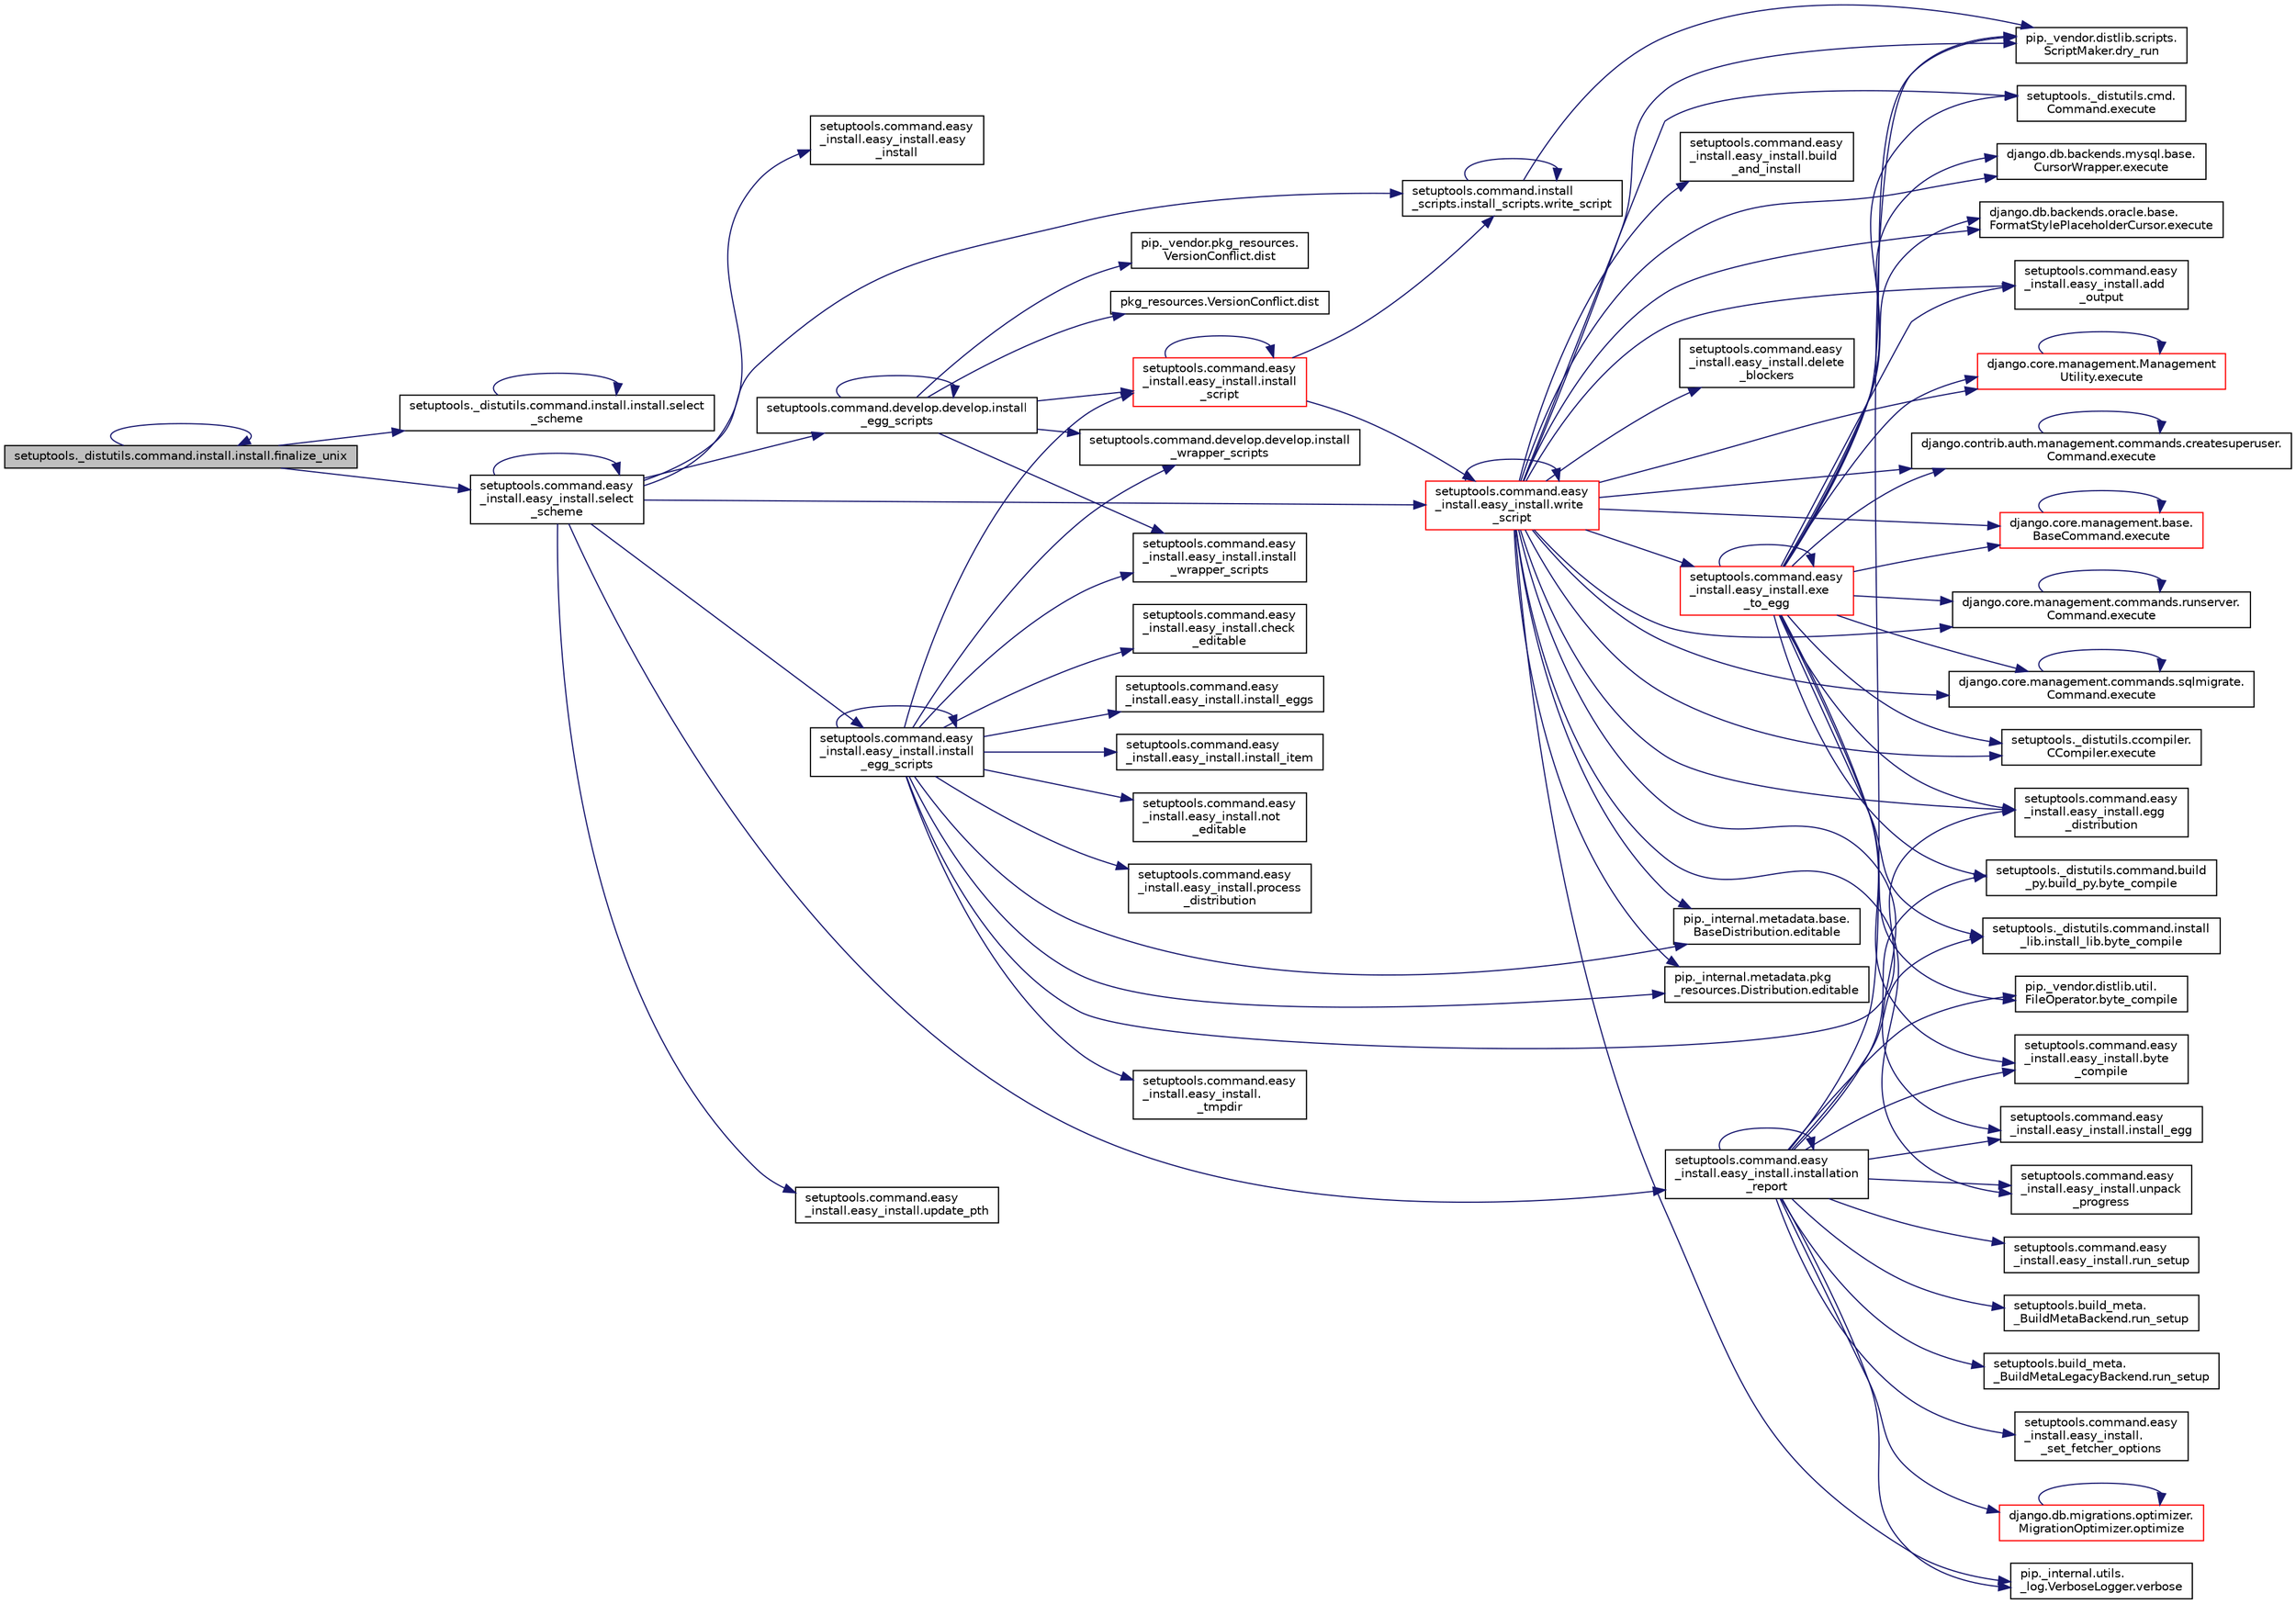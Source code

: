 digraph "setuptools._distutils.command.install.install.finalize_unix"
{
 // LATEX_PDF_SIZE
  edge [fontname="Helvetica",fontsize="10",labelfontname="Helvetica",labelfontsize="10"];
  node [fontname="Helvetica",fontsize="10",shape=record];
  rankdir="LR";
  Node1 [label="setuptools._distutils.command.install.install.finalize_unix",height=0.2,width=0.4,color="black", fillcolor="grey75", style="filled", fontcolor="black",tooltip=" "];
  Node1 -> Node1 [color="midnightblue",fontsize="10",style="solid",fontname="Helvetica"];
  Node1 -> Node2 [color="midnightblue",fontsize="10",style="solid",fontname="Helvetica"];
  Node2 [label="setuptools._distutils.command.install.install.select\l_scheme",height=0.2,width=0.4,color="black", fillcolor="white", style="filled",URL="$de/df7/classsetuptools_1_1__distutils_1_1command_1_1install_1_1install.html#aa23fd0b4b7c4a2e5ef1d720df6d363c6",tooltip=" "];
  Node2 -> Node2 [color="midnightblue",fontsize="10",style="solid",fontname="Helvetica"];
  Node1 -> Node3 [color="midnightblue",fontsize="10",style="solid",fontname="Helvetica"];
  Node3 [label="setuptools.command.easy\l_install.easy_install.select\l_scheme",height=0.2,width=0.4,color="black", fillcolor="white", style="filled",URL="$da/d83/classsetuptools_1_1command_1_1easy__install_1_1easy__install.html#a0497878cc23ab12f8e7f1ddef60c0817",tooltip=" "];
  Node3 -> Node4 [color="midnightblue",fontsize="10",style="solid",fontname="Helvetica"];
  Node4 [label="setuptools.command.easy\l_install.easy_install.easy\l_install",height=0.2,width=0.4,color="black", fillcolor="white", style="filled",URL="$da/d83/classsetuptools_1_1command_1_1easy__install_1_1easy__install.html#ac31f17115e3242d7bb4a09f30d917682",tooltip=" "];
  Node3 -> Node5 [color="midnightblue",fontsize="10",style="solid",fontname="Helvetica"];
  Node5 [label="setuptools.command.develop.develop.install\l_egg_scripts",height=0.2,width=0.4,color="black", fillcolor="white", style="filled",URL="$d0/d3d/classsetuptools_1_1command_1_1develop_1_1develop.html#abfc03a01676df9150420f8573f159604",tooltip=" "];
  Node5 -> Node6 [color="midnightblue",fontsize="10",style="solid",fontname="Helvetica"];
  Node6 [label="pip._vendor.pkg_resources.\lVersionConflict.dist",height=0.2,width=0.4,color="black", fillcolor="white", style="filled",URL="$d2/d23/classpip_1_1__vendor_1_1pkg__resources_1_1_version_conflict.html#ab3d8caac5c0236cd06cdfafaae139b5c",tooltip=" "];
  Node5 -> Node7 [color="midnightblue",fontsize="10",style="solid",fontname="Helvetica"];
  Node7 [label="pkg_resources.VersionConflict.dist",height=0.2,width=0.4,color="black", fillcolor="white", style="filled",URL="$d2/d54/classpkg__resources_1_1_version_conflict.html#aa9fbb5b0a8a3eca7fd7b68590df60925",tooltip=" "];
  Node5 -> Node5 [color="midnightblue",fontsize="10",style="solid",fontname="Helvetica"];
  Node5 -> Node8 [color="midnightblue",fontsize="10",style="solid",fontname="Helvetica"];
  Node8 [label="setuptools.command.easy\l_install.easy_install.install\l_script",height=0.2,width=0.4,color="red", fillcolor="white", style="filled",URL="$da/d83/classsetuptools_1_1command_1_1easy__install_1_1easy__install.html#af6e499b6e280b6f2a69e8a3d4d82e7a5",tooltip=" "];
  Node8 -> Node8 [color="midnightblue",fontsize="10",style="solid",fontname="Helvetica"];
  Node8 -> Node11 [color="midnightblue",fontsize="10",style="solid",fontname="Helvetica"];
  Node11 [label="setuptools.command.install\l_scripts.install_scripts.write_script",height=0.2,width=0.4,color="black", fillcolor="white", style="filled",URL="$d0/da0/classsetuptools_1_1command_1_1install__scripts_1_1install__scripts.html#ae65a1942a099c2063f4ef68d8f8293e6",tooltip=" "];
  Node11 -> Node12 [color="midnightblue",fontsize="10",style="solid",fontname="Helvetica"];
  Node12 [label="pip._vendor.distlib.scripts.\lScriptMaker.dry_run",height=0.2,width=0.4,color="black", fillcolor="white", style="filled",URL="$de/dcc/classpip_1_1__vendor_1_1distlib_1_1scripts_1_1_script_maker.html#ab788624a4b1688e66c95f02b42674a4f",tooltip=" "];
  Node11 -> Node11 [color="midnightblue",fontsize="10",style="solid",fontname="Helvetica"];
  Node8 -> Node13 [color="midnightblue",fontsize="10",style="solid",fontname="Helvetica"];
  Node13 [label="setuptools.command.easy\l_install.easy_install.write\l_script",height=0.2,width=0.4,color="red", fillcolor="white", style="filled",URL="$da/d83/classsetuptools_1_1command_1_1easy__install_1_1easy__install.html#ac39a37c389cdaef20825f497e941c018",tooltip=" "];
  Node13 -> Node14 [color="midnightblue",fontsize="10",style="solid",fontname="Helvetica"];
  Node14 [label="setuptools.command.easy\l_install.easy_install.add\l_output",height=0.2,width=0.4,color="black", fillcolor="white", style="filled",URL="$da/d83/classsetuptools_1_1command_1_1easy__install_1_1easy__install.html#aaf0949c3bcc6f3247e0c87b5dff2a070",tooltip=" "];
  Node13 -> Node15 [color="midnightblue",fontsize="10",style="solid",fontname="Helvetica"];
  Node15 [label="setuptools.command.easy\l_install.easy_install.build\l_and_install",height=0.2,width=0.4,color="black", fillcolor="white", style="filled",URL="$da/d83/classsetuptools_1_1command_1_1easy__install_1_1easy__install.html#aedb975b7cb24ab74e468302387685233",tooltip=" "];
  Node13 -> Node16 [color="midnightblue",fontsize="10",style="solid",fontname="Helvetica"];
  Node16 [label="setuptools.command.easy\l_install.easy_install.delete\l_blockers",height=0.2,width=0.4,color="black", fillcolor="white", style="filled",URL="$da/d83/classsetuptools_1_1command_1_1easy__install_1_1easy__install.html#a99cead9791787d6acab9ec01d5505310",tooltip=" "];
  Node13 -> Node12 [color="midnightblue",fontsize="10",style="solid",fontname="Helvetica"];
  Node13 -> Node17 [color="midnightblue",fontsize="10",style="solid",fontname="Helvetica"];
  Node17 [label="pip._internal.metadata.base.\lBaseDistribution.editable",height=0.2,width=0.4,color="black", fillcolor="white", style="filled",URL="$d7/d34/classpip_1_1__internal_1_1metadata_1_1base_1_1_base_distribution.html#a7acfc03ed76590ba1d091b6535b172c3",tooltip=" "];
  Node13 -> Node18 [color="midnightblue",fontsize="10",style="solid",fontname="Helvetica"];
  Node18 [label="pip._internal.metadata.pkg\l_resources.Distribution.editable",height=0.2,width=0.4,color="black", fillcolor="white", style="filled",URL="$dc/df0/classpip_1_1__internal_1_1metadata_1_1pkg__resources_1_1_distribution.html#a4ea77ebec11830e2bb2732fea7d63b97",tooltip=" "];
  Node13 -> Node19 [color="midnightblue",fontsize="10",style="solid",fontname="Helvetica"];
  Node19 [label="setuptools.command.easy\l_install.easy_install.egg\l_distribution",height=0.2,width=0.4,color="black", fillcolor="white", style="filled",URL="$da/d83/classsetuptools_1_1command_1_1easy__install_1_1easy__install.html#a5fa017fde5091939435dde025aa7cc74",tooltip=" "];
  Node13 -> Node20 [color="midnightblue",fontsize="10",style="solid",fontname="Helvetica"];
  Node20 [label="setuptools.command.easy\l_install.easy_install.exe\l_to_egg",height=0.2,width=0.4,color="red", fillcolor="white", style="filled",URL="$da/d83/classsetuptools_1_1command_1_1easy__install_1_1easy__install.html#a6f10cb0ea951a92815d653d2c0dca597",tooltip=" "];
  Node20 -> Node14 [color="midnightblue",fontsize="10",style="solid",fontname="Helvetica"];
  Node20 -> Node21 [color="midnightblue",fontsize="10",style="solid",fontname="Helvetica"];
  Node21 [label="setuptools._distutils.command.build\l_py.build_py.byte_compile",height=0.2,width=0.4,color="black", fillcolor="white", style="filled",URL="$dd/d1f/classsetuptools_1_1__distutils_1_1command_1_1build__py_1_1build__py.html#a35025668f2196c23335e62e543bc13ac",tooltip=" "];
  Node20 -> Node22 [color="midnightblue",fontsize="10",style="solid",fontname="Helvetica"];
  Node22 [label="setuptools._distutils.command.install\l_lib.install_lib.byte_compile",height=0.2,width=0.4,color="black", fillcolor="white", style="filled",URL="$de/d3b/classsetuptools_1_1__distutils_1_1command_1_1install__lib_1_1install__lib.html#a18efba012f527ae4595d5c652b5e30a2",tooltip=" "];
  Node20 -> Node23 [color="midnightblue",fontsize="10",style="solid",fontname="Helvetica"];
  Node23 [label="pip._vendor.distlib.util.\lFileOperator.byte_compile",height=0.2,width=0.4,color="black", fillcolor="white", style="filled",URL="$d9/db3/classpip_1_1__vendor_1_1distlib_1_1util_1_1_file_operator.html#ad3919b43a573b10b426e7f2a1b5713cc",tooltip=" "];
  Node20 -> Node24 [color="midnightblue",fontsize="10",style="solid",fontname="Helvetica"];
  Node24 [label="setuptools.command.easy\l_install.easy_install.byte\l_compile",height=0.2,width=0.4,color="black", fillcolor="white", style="filled",URL="$da/d83/classsetuptools_1_1command_1_1easy__install_1_1easy__install.html#ac60bc1c1e9e4c905fc13e10a873fc46f",tooltip=" "];
  Node20 -> Node12 [color="midnightblue",fontsize="10",style="solid",fontname="Helvetica"];
  Node20 -> Node19 [color="midnightblue",fontsize="10",style="solid",fontname="Helvetica"];
  Node20 -> Node20 [color="midnightblue",fontsize="10",style="solid",fontname="Helvetica"];
  Node20 -> Node25 [color="midnightblue",fontsize="10",style="solid",fontname="Helvetica"];
  Node25 [label="django.core.management.Management\lUtility.execute",height=0.2,width=0.4,color="red", fillcolor="white", style="filled",URL="$dd/dbf/classdjango_1_1core_1_1management_1_1_management_utility.html#a0ce04752f34bec18d58356f1bda05b74",tooltip=" "];
  Node25 -> Node25 [color="midnightblue",fontsize="10",style="solid",fontname="Helvetica"];
  Node20 -> Node30 [color="midnightblue",fontsize="10",style="solid",fontname="Helvetica"];
  Node30 [label="django.contrib.auth.management.commands.createsuperuser.\lCommand.execute",height=0.2,width=0.4,color="black", fillcolor="white", style="filled",URL="$d7/d51/classdjango_1_1contrib_1_1auth_1_1management_1_1commands_1_1createsuperuser_1_1_command.html#ac58857ddf6131c17f95cee20e304d97b",tooltip=" "];
  Node30 -> Node30 [color="midnightblue",fontsize="10",style="solid",fontname="Helvetica"];
  Node20 -> Node31 [color="midnightblue",fontsize="10",style="solid",fontname="Helvetica"];
  Node31 [label="django.core.management.base.\lBaseCommand.execute",height=0.2,width=0.4,color="red", fillcolor="white", style="filled",URL="$db/da3/classdjango_1_1core_1_1management_1_1base_1_1_base_command.html#a900029c213c1456bbd6f8e5b8ead2201",tooltip=" "];
  Node31 -> Node31 [color="midnightblue",fontsize="10",style="solid",fontname="Helvetica"];
  Node20 -> Node2574 [color="midnightblue",fontsize="10",style="solid",fontname="Helvetica"];
  Node2574 [label="django.core.management.commands.runserver.\lCommand.execute",height=0.2,width=0.4,color="black", fillcolor="white", style="filled",URL="$d7/de0/classdjango_1_1core_1_1management_1_1commands_1_1runserver_1_1_command.html#a715bfb079726baeadd606f17cb81ce68",tooltip=" "];
  Node2574 -> Node2574 [color="midnightblue",fontsize="10",style="solid",fontname="Helvetica"];
  Node20 -> Node2575 [color="midnightblue",fontsize="10",style="solid",fontname="Helvetica"];
  Node2575 [label="django.core.management.commands.sqlmigrate.\lCommand.execute",height=0.2,width=0.4,color="black", fillcolor="white", style="filled",URL="$d0/d74/classdjango_1_1core_1_1management_1_1commands_1_1sqlmigrate_1_1_command.html#a3393528eaa1c0fe61783f0f68b866ca6",tooltip=" "];
  Node2575 -> Node2575 [color="midnightblue",fontsize="10",style="solid",fontname="Helvetica"];
  Node20 -> Node2576 [color="midnightblue",fontsize="10",style="solid",fontname="Helvetica"];
  Node2576 [label="setuptools._distutils.ccompiler.\lCCompiler.execute",height=0.2,width=0.4,color="black", fillcolor="white", style="filled",URL="$d0/daa/classsetuptools_1_1__distutils_1_1ccompiler_1_1_c_compiler.html#a059c30925767dc96430ad63008871ac1",tooltip=" "];
  Node20 -> Node2577 [color="midnightblue",fontsize="10",style="solid",fontname="Helvetica"];
  Node2577 [label="setuptools._distutils.cmd.\lCommand.execute",height=0.2,width=0.4,color="black", fillcolor="white", style="filled",URL="$dd/df5/classsetuptools_1_1__distutils_1_1cmd_1_1_command.html#aa15b5cefcab5f7c3de4f87976d647744",tooltip=" "];
  Node20 -> Node2578 [color="midnightblue",fontsize="10",style="solid",fontname="Helvetica"];
  Node2578 [label="django.db.backends.mysql.base.\lCursorWrapper.execute",height=0.2,width=0.4,color="black", fillcolor="white", style="filled",URL="$de/d61/classdjango_1_1db_1_1backends_1_1mysql_1_1base_1_1_cursor_wrapper.html#a8df9e0e654602d65023eedf23e91cbf8",tooltip=" "];
  Node20 -> Node2579 [color="midnightblue",fontsize="10",style="solid",fontname="Helvetica"];
  Node2579 [label="django.db.backends.oracle.base.\lFormatStylePlaceholderCursor.execute",height=0.2,width=0.4,color="black", fillcolor="white", style="filled",URL="$d5/daa/classdjango_1_1db_1_1backends_1_1oracle_1_1base_1_1_format_style_placeholder_cursor.html#a71fe93bed5ba6477dc1b7bc2488037e9",tooltip=" "];
  Node13 -> Node25 [color="midnightblue",fontsize="10",style="solid",fontname="Helvetica"];
  Node13 -> Node30 [color="midnightblue",fontsize="10",style="solid",fontname="Helvetica"];
  Node13 -> Node31 [color="midnightblue",fontsize="10",style="solid",fontname="Helvetica"];
  Node13 -> Node2574 [color="midnightblue",fontsize="10",style="solid",fontname="Helvetica"];
  Node13 -> Node2575 [color="midnightblue",fontsize="10",style="solid",fontname="Helvetica"];
  Node13 -> Node2576 [color="midnightblue",fontsize="10",style="solid",fontname="Helvetica"];
  Node13 -> Node2577 [color="midnightblue",fontsize="10",style="solid",fontname="Helvetica"];
  Node13 -> Node2578 [color="midnightblue",fontsize="10",style="solid",fontname="Helvetica"];
  Node13 -> Node2579 [color="midnightblue",fontsize="10",style="solid",fontname="Helvetica"];
  Node13 -> Node5507 [color="midnightblue",fontsize="10",style="solid",fontname="Helvetica"];
  Node5507 [label="setuptools.command.easy\l_install.easy_install.install_egg",height=0.2,width=0.4,color="black", fillcolor="white", style="filled",URL="$da/d83/classsetuptools_1_1command_1_1easy__install_1_1easy__install.html#a04769d37e9ac958b38314bf794fed23d",tooltip=" "];
  Node13 -> Node5515 [color="midnightblue",fontsize="10",style="solid",fontname="Helvetica"];
  Node5515 [label="setuptools.command.easy\l_install.easy_install.unpack\l_progress",height=0.2,width=0.4,color="black", fillcolor="white", style="filled",URL="$da/d83/classsetuptools_1_1command_1_1easy__install_1_1easy__install.html#a3b605b714f5561607bf7d4615ee7ced9",tooltip=" "];
  Node13 -> Node2619 [color="midnightblue",fontsize="10",style="solid",fontname="Helvetica"];
  Node2619 [label="pip._internal.utils.\l_log.VerboseLogger.verbose",height=0.2,width=0.4,color="black", fillcolor="white", style="filled",URL="$d7/d31/classpip_1_1__internal_1_1utils_1_1__log_1_1_verbose_logger.html#a90fd10af98376ab040013ddb2e7bb102",tooltip=" "];
  Node13 -> Node13 [color="midnightblue",fontsize="10",style="solid",fontname="Helvetica"];
  Node5 -> Node5516 [color="midnightblue",fontsize="10",style="solid",fontname="Helvetica"];
  Node5516 [label="setuptools.command.develop.develop.install\l_wrapper_scripts",height=0.2,width=0.4,color="black", fillcolor="white", style="filled",URL="$d0/d3d/classsetuptools_1_1command_1_1develop_1_1develop.html#a5553fb3c32f948489fa06b23012b07c9",tooltip=" "];
  Node5 -> Node5517 [color="midnightblue",fontsize="10",style="solid",fontname="Helvetica"];
  Node5517 [label="setuptools.command.easy\l_install.easy_install.install\l_wrapper_scripts",height=0.2,width=0.4,color="black", fillcolor="white", style="filled",URL="$da/d83/classsetuptools_1_1command_1_1easy__install_1_1easy__install.html#a35dd854e1ef13388ddc20486d5f7e96d",tooltip=" "];
  Node3 -> Node5518 [color="midnightblue",fontsize="10",style="solid",fontname="Helvetica"];
  Node5518 [label="setuptools.command.easy\l_install.easy_install.install\l_egg_scripts",height=0.2,width=0.4,color="black", fillcolor="white", style="filled",URL="$da/d83/classsetuptools_1_1command_1_1easy__install_1_1easy__install.html#a9f5abab719e7bae26b43d2f823bc52c0",tooltip=" "];
  Node5518 -> Node5519 [color="midnightblue",fontsize="10",style="solid",fontname="Helvetica"];
  Node5519 [label="setuptools.command.easy\l_install.easy_install.\l_tmpdir",height=0.2,width=0.4,color="black", fillcolor="white", style="filled",URL="$da/d83/classsetuptools_1_1command_1_1easy__install_1_1easy__install.html#af1cbded36ace94fff841eeec7ab8c423",tooltip=" "];
  Node5518 -> Node5520 [color="midnightblue",fontsize="10",style="solid",fontname="Helvetica"];
  Node5520 [label="setuptools.command.easy\l_install.easy_install.check\l_editable",height=0.2,width=0.4,color="black", fillcolor="white", style="filled",URL="$da/d83/classsetuptools_1_1command_1_1easy__install_1_1easy__install.html#a2c472da3ca0e63cd65ee61e2f5429aa8",tooltip=" "];
  Node5518 -> Node17 [color="midnightblue",fontsize="10",style="solid",fontname="Helvetica"];
  Node5518 -> Node18 [color="midnightblue",fontsize="10",style="solid",fontname="Helvetica"];
  Node5518 -> Node19 [color="midnightblue",fontsize="10",style="solid",fontname="Helvetica"];
  Node5518 -> Node5518 [color="midnightblue",fontsize="10",style="solid",fontname="Helvetica"];
  Node5518 -> Node5521 [color="midnightblue",fontsize="10",style="solid",fontname="Helvetica"];
  Node5521 [label="setuptools.command.easy\l_install.easy_install.install_eggs",height=0.2,width=0.4,color="black", fillcolor="white", style="filled",URL="$da/d83/classsetuptools_1_1command_1_1easy__install_1_1easy__install.html#afb2b25bc2760450a095011037b5bc5f5",tooltip=" "];
  Node5518 -> Node5522 [color="midnightblue",fontsize="10",style="solid",fontname="Helvetica"];
  Node5522 [label="setuptools.command.easy\l_install.easy_install.install_item",height=0.2,width=0.4,color="black", fillcolor="white", style="filled",URL="$da/d83/classsetuptools_1_1command_1_1easy__install_1_1easy__install.html#a436bb487b6dcb071193cdf4cc5dd9f3b",tooltip=" "];
  Node5518 -> Node8 [color="midnightblue",fontsize="10",style="solid",fontname="Helvetica"];
  Node5518 -> Node5516 [color="midnightblue",fontsize="10",style="solid",fontname="Helvetica"];
  Node5518 -> Node5517 [color="midnightblue",fontsize="10",style="solid",fontname="Helvetica"];
  Node5518 -> Node5523 [color="midnightblue",fontsize="10",style="solid",fontname="Helvetica"];
  Node5523 [label="setuptools.command.easy\l_install.easy_install.not\l_editable",height=0.2,width=0.4,color="black", fillcolor="white", style="filled",URL="$da/d83/classsetuptools_1_1command_1_1easy__install_1_1easy__install.html#acc62163c8fa871e362c99f99bcba1326",tooltip=" "];
  Node5518 -> Node5524 [color="midnightblue",fontsize="10",style="solid",fontname="Helvetica"];
  Node5524 [label="setuptools.command.easy\l_install.easy_install.process\l_distribution",height=0.2,width=0.4,color="black", fillcolor="white", style="filled",URL="$da/d83/classsetuptools_1_1command_1_1easy__install_1_1easy__install.html#a279a6c1ee26f42a35dda86261684d250",tooltip=" "];
  Node3 -> Node5525 [color="midnightblue",fontsize="10",style="solid",fontname="Helvetica"];
  Node5525 [label="setuptools.command.easy\l_install.easy_install.installation\l_report",height=0.2,width=0.4,color="black", fillcolor="white", style="filled",URL="$da/d83/classsetuptools_1_1command_1_1easy__install_1_1easy__install.html#a401fe17bba1bfa778030054fc488f71b",tooltip=" "];
  Node5525 -> Node5526 [color="midnightblue",fontsize="10",style="solid",fontname="Helvetica"];
  Node5526 [label="setuptools.command.easy\l_install.easy_install.\l_set_fetcher_options",height=0.2,width=0.4,color="black", fillcolor="white", style="filled",URL="$da/d83/classsetuptools_1_1command_1_1easy__install_1_1easy__install.html#aa74e640241858b88152d69132a24dc80",tooltip=" "];
  Node5525 -> Node21 [color="midnightblue",fontsize="10",style="solid",fontname="Helvetica"];
  Node5525 -> Node22 [color="midnightblue",fontsize="10",style="solid",fontname="Helvetica"];
  Node5525 -> Node23 [color="midnightblue",fontsize="10",style="solid",fontname="Helvetica"];
  Node5525 -> Node24 [color="midnightblue",fontsize="10",style="solid",fontname="Helvetica"];
  Node5525 -> Node12 [color="midnightblue",fontsize="10",style="solid",fontname="Helvetica"];
  Node5525 -> Node5507 [color="midnightblue",fontsize="10",style="solid",fontname="Helvetica"];
  Node5525 -> Node5525 [color="midnightblue",fontsize="10",style="solid",fontname="Helvetica"];
  Node5525 -> Node2916 [color="midnightblue",fontsize="10",style="solid",fontname="Helvetica"];
  Node2916 [label="django.db.migrations.optimizer.\lMigrationOptimizer.optimize",height=0.2,width=0.4,color="red", fillcolor="white", style="filled",URL="$da/d33/classdjango_1_1db_1_1migrations_1_1optimizer_1_1_migration_optimizer.html#a9a19ed4669927c018a19285834fa80cd",tooltip=" "];
  Node2916 -> Node2916 [color="midnightblue",fontsize="10",style="solid",fontname="Helvetica"];
  Node5525 -> Node5527 [color="midnightblue",fontsize="10",style="solid",fontname="Helvetica"];
  Node5527 [label="setuptools.command.easy\l_install.easy_install.run_setup",height=0.2,width=0.4,color="black", fillcolor="white", style="filled",URL="$da/d83/classsetuptools_1_1command_1_1easy__install_1_1easy__install.html#aff0f996fb5c3f10a22f9537a6a77a0a9",tooltip=" "];
  Node5525 -> Node5528 [color="midnightblue",fontsize="10",style="solid",fontname="Helvetica"];
  Node5528 [label="setuptools.build_meta.\l_BuildMetaBackend.run_setup",height=0.2,width=0.4,color="black", fillcolor="white", style="filled",URL="$d6/d07/classsetuptools_1_1build__meta_1_1___build_meta_backend.html#a53ec68b77c60e1208e2413bde8361d9f",tooltip=" "];
  Node5525 -> Node5529 [color="midnightblue",fontsize="10",style="solid",fontname="Helvetica"];
  Node5529 [label="setuptools.build_meta.\l_BuildMetaLegacyBackend.run_setup",height=0.2,width=0.4,color="black", fillcolor="white", style="filled",URL="$de/dca/classsetuptools_1_1build__meta_1_1___build_meta_legacy_backend.html#ac8173cf8710f0f54706b4769efe93ca8",tooltip=" "];
  Node5525 -> Node5515 [color="midnightblue",fontsize="10",style="solid",fontname="Helvetica"];
  Node5525 -> Node2619 [color="midnightblue",fontsize="10",style="solid",fontname="Helvetica"];
  Node3 -> Node3 [color="midnightblue",fontsize="10",style="solid",fontname="Helvetica"];
  Node3 -> Node5530 [color="midnightblue",fontsize="10",style="solid",fontname="Helvetica"];
  Node5530 [label="setuptools.command.easy\l_install.easy_install.update_pth",height=0.2,width=0.4,color="black", fillcolor="white", style="filled",URL="$da/d83/classsetuptools_1_1command_1_1easy__install_1_1easy__install.html#a46dbe3c7aef71b1ef5de0b72d1648c32",tooltip=" "];
  Node3 -> Node11 [color="midnightblue",fontsize="10",style="solid",fontname="Helvetica"];
  Node3 -> Node13 [color="midnightblue",fontsize="10",style="solid",fontname="Helvetica"];
}
